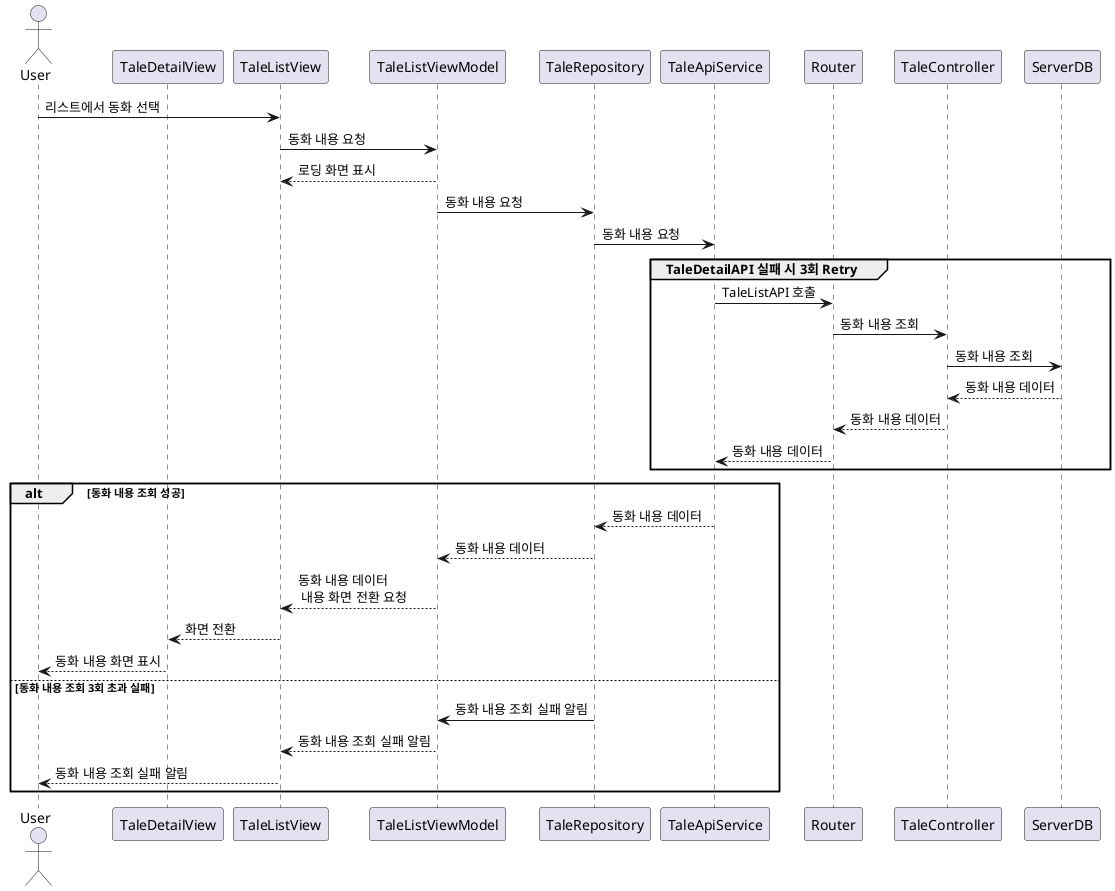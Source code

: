 @startuml seq_get_tale_content

actor User as user
participant TaleDetailView as view2
participant TaleListView as view
participant TaleListViewModel as vm
participant TaleRepository as repo
participant TaleApiService as apiservice
participant Router as router
participant TaleController as tc
participant ServerDB as db_s

user -> view : 리스트에서 동화 선택

view -> vm : 동화 내용 요청
vm --> view : 로딩 화면 표시
vm -> repo : 동화 내용 요청
repo -> apiservice : 동화 내용 요청
group TaleDetailAPI 실패 시 3회 Retry
    apiservice -> router : TaleListAPI 호출
    router -> tc : 동화 내용 조회
    tc -> db_s : 동화 내용 조회
    db_s --> tc : 동화 내용 데이터
    tc --> router : 동화 내용 데이터
    router --> apiservice : 동화 내용 데이터
end
alt 동화 내용 조회 성공
    apiservice --> repo : 동화 내용 데이터
    repo --> vm : 동화 내용 데이터
    vm --> view : 동화 내용 데이터\n 내용 화면 전환 요청
    view --> view2 : 화면 전환
    view2 --> user : 동화 내용 화면 표시
else 동화 내용 조회 3회 초과 실패
    repo -> vm : 동화 내용 조회 실패 알림
    vm --> view : 동화 내용 조회 실패 알림
    view --> user : 동화 내용 조회 실패 알림
end

@enduml
